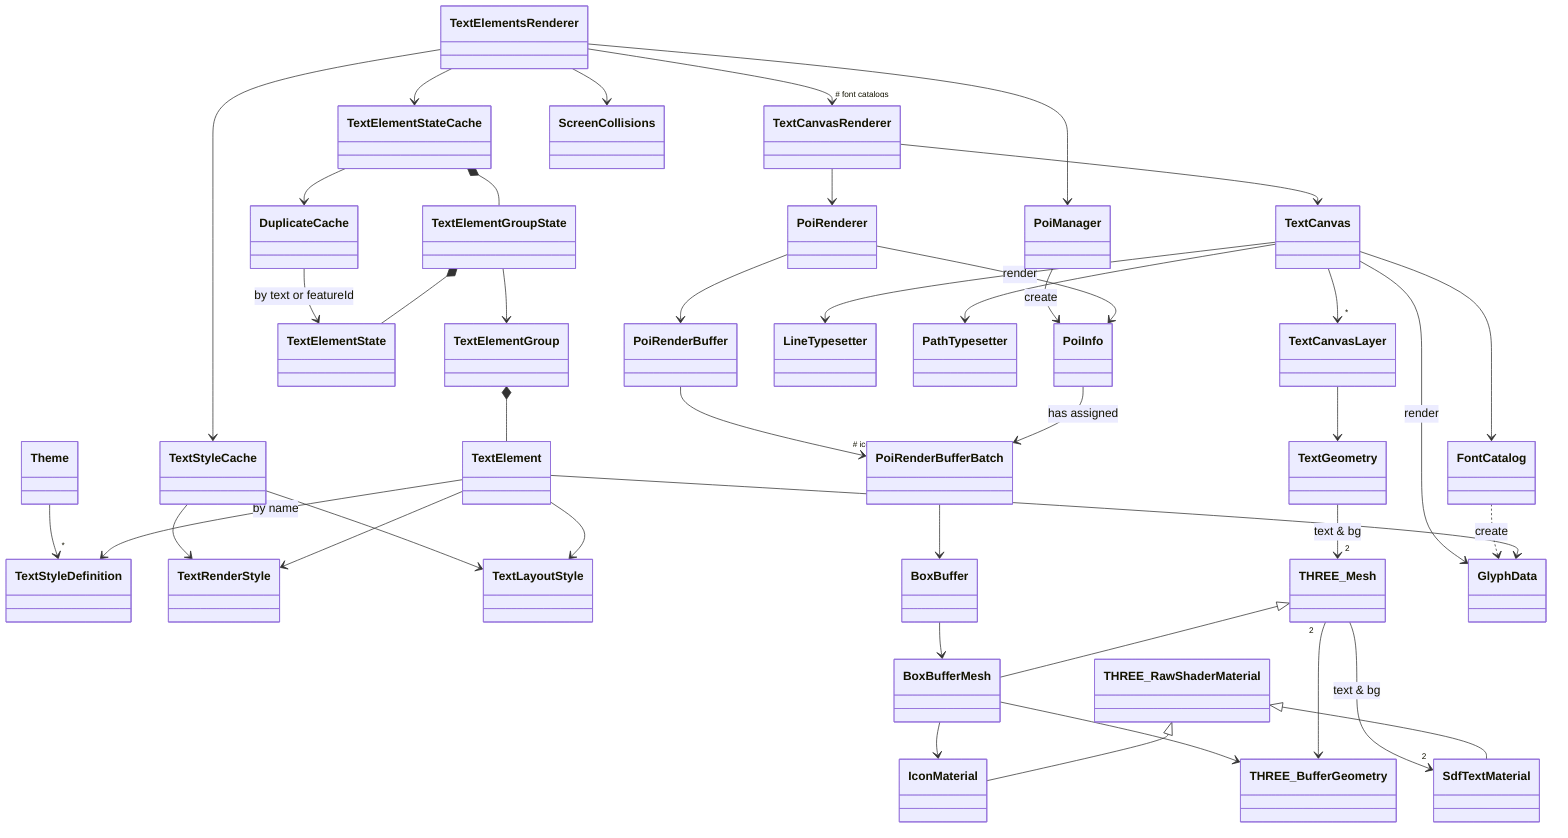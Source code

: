 classDiagram

    class TextElement
    class TextElementGroup
    class TextElementState
    class TextElementGroupState
    class TextElementStateCache
    class TextElementsRenderer
    class TextCanvasRenderer
    class TextCanvas
    class FontCatalog
    class PoiRenderer
    class PoiManager
    class ScreenCollisions
    class TextStyleCache
    class Theme
    class TextStyleDefinition
    class TextRenderStyle
    class TextLayoutStyle
    class PoiRenderBuffer

    TextElementsRenderer --> PoiManager
    PoiManager --> PoiInfo: create
    TextElementsRenderer --> ScreenCollisions
    TextElementsRenderer --> "# font catalogs" TextCanvasRenderer
    TextCanvasRenderer --> TextCanvas
    TextCanvasRenderer --> PoiRenderer
    PoiRenderer --> PoiInfo : render
    PoiRenderer --> PoiRenderBuffer
    PoiRenderBuffer --> "# icon textures" PoiRenderBufferBatch
    PoiRenderBufferBatch --> BoxBuffer
    PoiInfo --> PoiRenderBufferBatch : has assigned
    BoxBuffer --> BoxBufferMesh
    BoxBufferMesh --> IconMaterial
    THREE_RawShaderMaterial <|-- IconMaterial
    BoxBufferMesh --> THREE_BufferGeometry
    THREE_Mesh <|-- BoxBufferMesh
    TextCanvas --> FontCatalog
    TextCanvas --> LineTypesetter
    TextCanvas --> PathTypesetter
    TextCanvas --> "*" TextCanvasLayer
    TextCanvasLayer --> TextGeometry
    TextGeometry --> "2" THREE_Mesh : text & bg
    THREE_Mesh "2" --> THREE_BufferGeometry
    THREE_Mesh --> "2" SdfTextMaterial : text & bg
    THREE_RawShaderMaterial <|-- SdfTextMaterial
    TextCanvas --> GlyphData : render
    FontCatalog ..> GlyphData: create
    TextElementsRenderer --> TextElementStateCache
    TextElementStateCache --> DuplicateCache
    DuplicateCache  --> TextElementState: by text or featureId
    TextElementStateCache *-- TextElementGroupState
    TextElementGroupState *-- TextElementState
    TextElementGroupState --> TextElementGroup
    TextElementGroup *-- TextElement
    TextElement --> GlyphData
    Theme --> "*" TextStyleDefinition
    TextElementsRenderer --> TextStyleCache
    TextStyleCache --> TextRenderStyle
    TextStyleCache --> TextLayoutStyle
    TextElement --> TextRenderStyle
    TextElement --> TextLayoutStyle
    TextElement --> TextStyleDefinition : by name